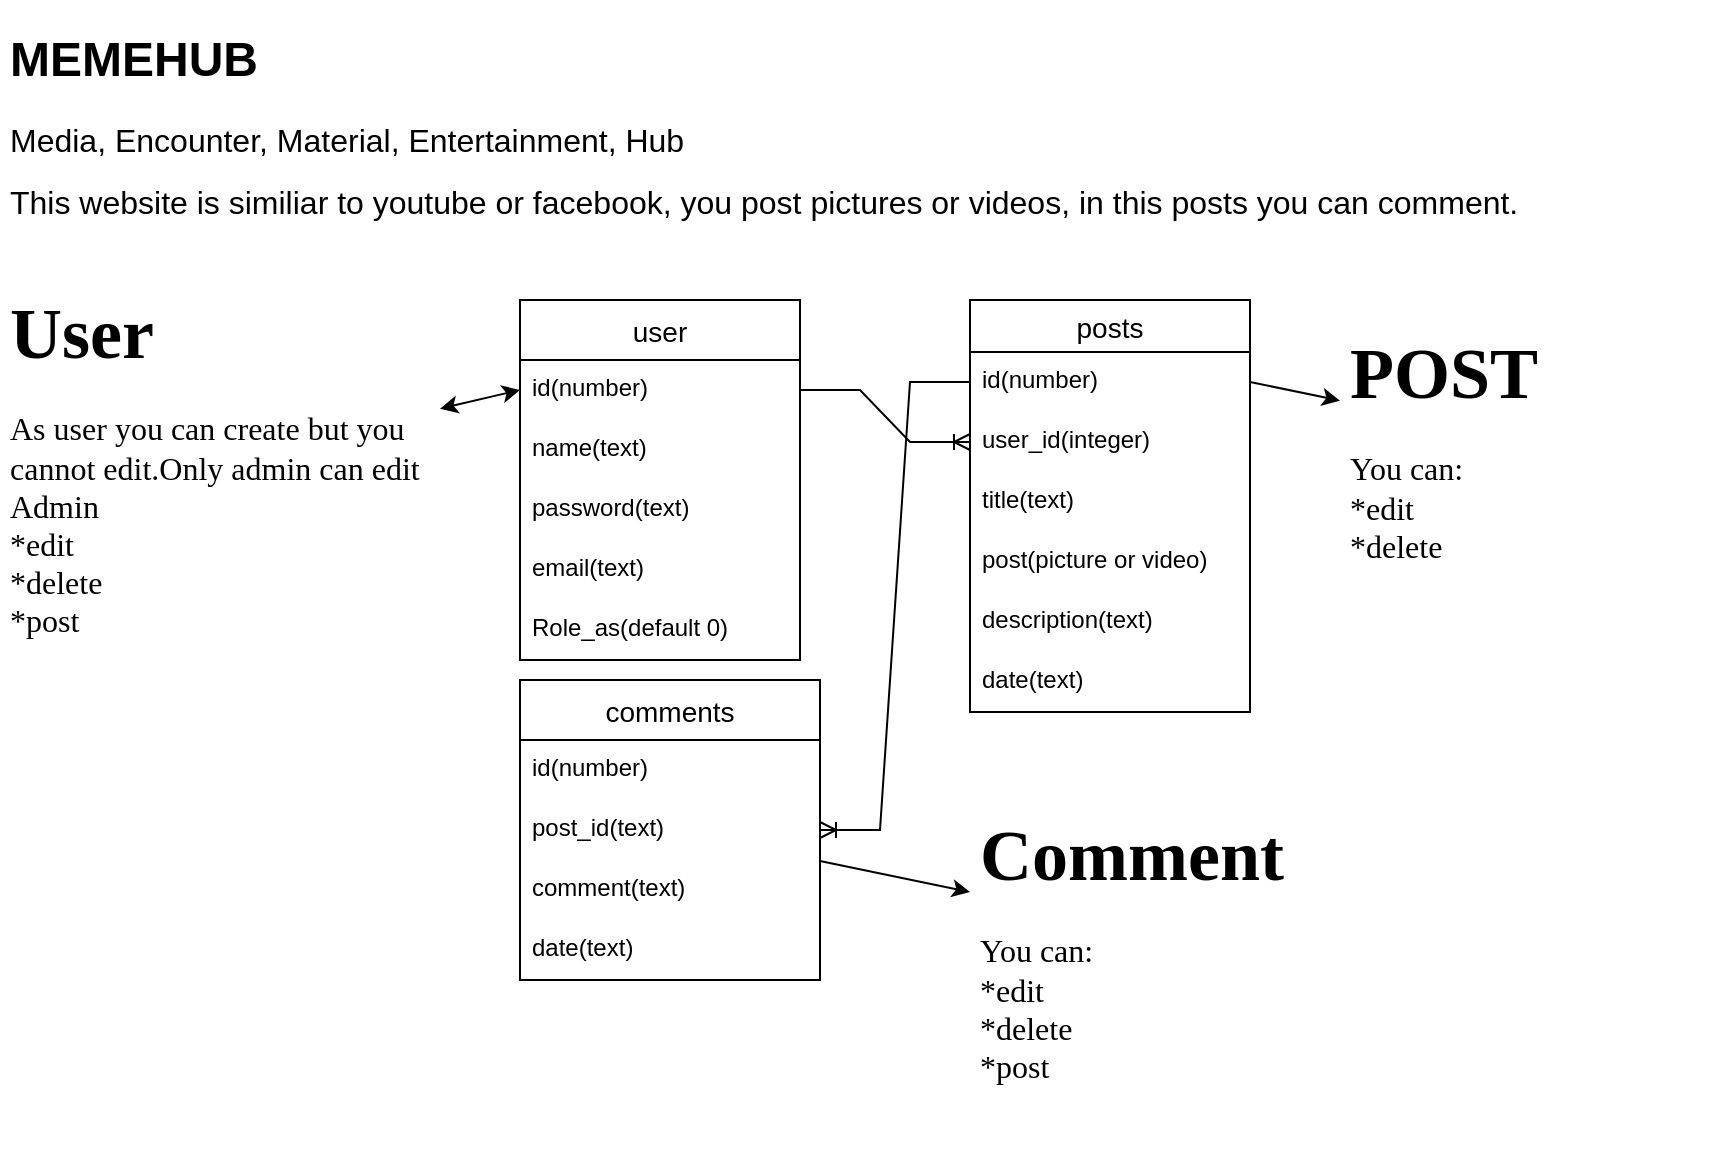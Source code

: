 <mxfile version="20.6.2" type="device"><diagram id="6MlKqC6VuBIqcS3WfdJY" name="Page-1"><mxGraphModel dx="2326" dy="2669" grid="1" gridSize="10" guides="1" tooltips="1" connect="1" arrows="1" fold="1" page="1" pageScale="1" pageWidth="850" pageHeight="2000" math="0" shadow="0"><root><mxCell id="0"/><mxCell id="1" parent="0"/><mxCell id="iXM1GSCA5U_NIvhOGnTC-18" value="posts" style="swimlane;fontStyle=0;childLayout=stackLayout;horizontal=1;startSize=26;horizontalStack=0;resizeParent=1;resizeParentMax=0;resizeLast=0;collapsible=1;marginBottom=0;align=center;fontSize=14;" parent="1" vertex="1"><mxGeometry x="355" y="140" width="140" height="206" as="geometry"/></mxCell><mxCell id="iXM1GSCA5U_NIvhOGnTC-19" value="id(number)" style="text;strokeColor=none;fillColor=none;spacingLeft=4;spacingRight=4;overflow=hidden;rotatable=0;points=[[0,0.5],[1,0.5]];portConstraint=eastwest;fontSize=12;" parent="iXM1GSCA5U_NIvhOGnTC-18" vertex="1"><mxGeometry y="26" width="140" height="30" as="geometry"/></mxCell><mxCell id="iXM1GSCA5U_NIvhOGnTC-20" value="user_id(integer)" style="text;strokeColor=none;fillColor=none;spacingLeft=4;spacingRight=4;overflow=hidden;rotatable=0;points=[[0,0.5],[1,0.5]];portConstraint=eastwest;fontSize=12;" parent="iXM1GSCA5U_NIvhOGnTC-18" vertex="1"><mxGeometry y="56" width="140" height="30" as="geometry"/></mxCell><mxCell id="iXM1GSCA5U_NIvhOGnTC-21" value="title(text)" style="text;strokeColor=none;fillColor=none;spacingLeft=4;spacingRight=4;overflow=hidden;rotatable=0;points=[[0,0.5],[1,0.5]];portConstraint=eastwest;fontSize=12;" parent="iXM1GSCA5U_NIvhOGnTC-18" vertex="1"><mxGeometry y="86" width="140" height="30" as="geometry"/></mxCell><mxCell id="iXM1GSCA5U_NIvhOGnTC-75" value="post(picture or video)" style="text;strokeColor=none;fillColor=none;spacingLeft=4;spacingRight=4;overflow=hidden;rotatable=0;points=[[0,0.5],[1,0.5]];portConstraint=eastwest;fontSize=12;" parent="iXM1GSCA5U_NIvhOGnTC-18" vertex="1"><mxGeometry y="116" width="140" height="30" as="geometry"/></mxCell><mxCell id="H01jN8ltXro0p7bD0dmX-37" value="description(text)" style="text;strokeColor=none;fillColor=none;spacingLeft=4;spacingRight=4;overflow=hidden;rotatable=0;points=[[0,0.5],[1,0.5]];portConstraint=eastwest;fontSize=12;" parent="iXM1GSCA5U_NIvhOGnTC-18" vertex="1"><mxGeometry y="146" width="140" height="30" as="geometry"/></mxCell><mxCell id="JjwdguXVhLXf6FREF6zB-13" value="date(text)" style="text;strokeColor=none;fillColor=none;spacingLeft=4;spacingRight=4;overflow=hidden;rotatable=0;points=[[0,0.5],[1,0.5]];portConstraint=eastwest;fontSize=12;" parent="iXM1GSCA5U_NIvhOGnTC-18" vertex="1"><mxGeometry y="176" width="140" height="30" as="geometry"/></mxCell><mxCell id="iXM1GSCA5U_NIvhOGnTC-30" value="user" style="swimlane;fontStyle=0;childLayout=stackLayout;horizontal=1;startSize=30;horizontalStack=0;resizeParent=1;resizeParentMax=0;resizeLast=0;collapsible=1;marginBottom=0;align=center;fontSize=14;" parent="1" vertex="1"><mxGeometry x="130" y="140" width="140" height="180" as="geometry"/></mxCell><mxCell id="iXM1GSCA5U_NIvhOGnTC-31" value="id(number)" style="text;strokeColor=none;fillColor=none;spacingLeft=4;spacingRight=4;overflow=hidden;rotatable=0;points=[[0,0.5],[1,0.5]];portConstraint=eastwest;fontSize=12;" parent="iXM1GSCA5U_NIvhOGnTC-30" vertex="1"><mxGeometry y="30" width="140" height="30" as="geometry"/></mxCell><mxCell id="iXM1GSCA5U_NIvhOGnTC-32" value="name(text)" style="text;strokeColor=none;fillColor=none;spacingLeft=4;spacingRight=4;overflow=hidden;rotatable=0;points=[[0,0.5],[1,0.5]];portConstraint=eastwest;fontSize=12;" parent="iXM1GSCA5U_NIvhOGnTC-30" vertex="1"><mxGeometry y="60" width="140" height="30" as="geometry"/></mxCell><mxCell id="JjwdguXVhLXf6FREF6zB-10" value="password(text)" style="text;strokeColor=none;fillColor=none;spacingLeft=4;spacingRight=4;overflow=hidden;rotatable=0;points=[[0,0.5],[1,0.5]];portConstraint=eastwest;fontSize=12;" parent="iXM1GSCA5U_NIvhOGnTC-30" vertex="1"><mxGeometry y="90" width="140" height="30" as="geometry"/></mxCell><mxCell id="JjwdguXVhLXf6FREF6zB-11" value="email(text)" style="text;strokeColor=none;fillColor=none;spacingLeft=4;spacingRight=4;overflow=hidden;rotatable=0;points=[[0,0.5],[1,0.5]];portConstraint=eastwest;fontSize=12;" parent="iXM1GSCA5U_NIvhOGnTC-30" vertex="1"><mxGeometry y="120" width="140" height="30" as="geometry"/></mxCell><mxCell id="JjwdguXVhLXf6FREF6zB-12" value="Role_as(default 0)" style="text;strokeColor=none;fillColor=none;spacingLeft=4;spacingRight=4;overflow=hidden;rotatable=0;points=[[0,0.5],[1,0.5]];portConstraint=eastwest;fontSize=12;" parent="iXM1GSCA5U_NIvhOGnTC-30" vertex="1"><mxGeometry y="150" width="140" height="30" as="geometry"/></mxCell><mxCell id="iXM1GSCA5U_NIvhOGnTC-59" value="comments" style="swimlane;fontStyle=0;childLayout=stackLayout;horizontal=1;startSize=30;horizontalStack=0;resizeParent=1;resizeParentMax=0;resizeLast=0;collapsible=1;marginBottom=0;align=center;fontSize=14;" parent="1" vertex="1"><mxGeometry x="130" y="330" width="150" height="150" as="geometry"/></mxCell><mxCell id="iXM1GSCA5U_NIvhOGnTC-60" value="id(number)" style="text;strokeColor=none;fillColor=none;spacingLeft=4;spacingRight=4;overflow=hidden;rotatable=0;points=[[0,0.5],[1,0.5]];portConstraint=eastwest;fontSize=12;" parent="iXM1GSCA5U_NIvhOGnTC-59" vertex="1"><mxGeometry y="30" width="150" height="30" as="geometry"/></mxCell><mxCell id="vVPDkOQeUNcIYiX5Zm6P-1" value="post_id(text)" style="text;strokeColor=none;fillColor=none;spacingLeft=4;spacingRight=4;overflow=hidden;rotatable=0;points=[[0,0.5],[1,0.5]];portConstraint=eastwest;fontSize=12;" parent="iXM1GSCA5U_NIvhOGnTC-59" vertex="1"><mxGeometry y="60" width="150" height="30" as="geometry"/></mxCell><mxCell id="iXM1GSCA5U_NIvhOGnTC-62" value="comment(text)" style="text;strokeColor=none;fillColor=none;spacingLeft=4;spacingRight=4;overflow=hidden;rotatable=0;points=[[0,0.5],[1,0.5]];portConstraint=eastwest;fontSize=12;" parent="iXM1GSCA5U_NIvhOGnTC-59" vertex="1"><mxGeometry y="90" width="150" height="30" as="geometry"/></mxCell><mxCell id="H01jN8ltXro0p7bD0dmX-2" value="date(text)" style="text;strokeColor=none;fillColor=none;spacingLeft=4;spacingRight=4;overflow=hidden;rotatable=0;points=[[0,0.5],[1,0.5]];portConstraint=eastwest;fontSize=12;" parent="iXM1GSCA5U_NIvhOGnTC-59" vertex="1"><mxGeometry y="120" width="150" height="30" as="geometry"/></mxCell><mxCell id="JjwdguXVhLXf6FREF6zB-15" value="" style="edgeStyle=entityRelationEdgeStyle;fontSize=12;html=1;endArrow=ERoneToMany;rounded=0;" parent="1" source="iXM1GSCA5U_NIvhOGnTC-31" target="iXM1GSCA5U_NIvhOGnTC-20" edge="1"><mxGeometry width="100" height="100" relative="1" as="geometry"><mxPoint x="390" y="390" as="sourcePoint"/><mxPoint x="490" y="290" as="targetPoint"/></mxGeometry></mxCell><mxCell id="uAauWqxehe3CFDBf31ga-3" value="&lt;h1&gt;&lt;font style=&quot;font-size: 24px;&quot;&gt;MEMEHUB&lt;/font&gt;&lt;/h1&gt;&lt;p&gt;&lt;font size=&quot;3&quot;&gt;Media, Encounter, Material, Entertainment, Hub&lt;br&gt;&lt;/font&gt;&lt;/p&gt;&lt;p&gt;&lt;font size=&quot;3&quot;&gt;This website is similiar to youtube or facebook, you post pictures or videos, in this posts you can comment.&lt;/font&gt;&lt;/p&gt;" style="text;html=1;strokeColor=none;fillColor=none;spacing=5;spacingTop=-20;whiteSpace=wrap;overflow=hidden;rounded=0;" parent="1" vertex="1"><mxGeometry x="-130" width="790" height="120" as="geometry"/></mxCell><mxCell id="uAauWqxehe3CFDBf31ga-4" value="&lt;h1&gt;&lt;font style=&quot;font-size: 36px;&quot;&gt;POST&lt;/font&gt;&lt;/h1&gt;&lt;p&gt;&lt;font size=&quot;3&quot;&gt;You can:&lt;br&gt;*edit&lt;br&gt;*delete&lt;br&gt;&lt;span style=&quot;background-color: initial;&quot;&gt;*post&lt;/span&gt;&lt;/font&gt;&lt;/p&gt;" style="text;html=1;strokeColor=none;fillColor=none;spacing=5;spacingTop=-20;whiteSpace=wrap;overflow=hidden;rounded=0;fontFamily=Comic Sans MS;" parent="1" vertex="1"><mxGeometry x="540" y="150" width="190" height="120" as="geometry"/></mxCell><mxCell id="uAauWqxehe3CFDBf31ga-5" value="&lt;h1&gt;&lt;span style=&quot;font-size: 36px;&quot;&gt;Comment&lt;/span&gt;&lt;/h1&gt;&lt;p&gt;&lt;font size=&quot;3&quot;&gt;You can:&lt;br&gt;*edit&lt;br&gt;*delete&lt;br&gt;&lt;span style=&quot;background-color: initial;&quot;&gt;*post&lt;/span&gt;&lt;/font&gt;&lt;/p&gt;" style="text;html=1;strokeColor=none;fillColor=none;spacing=5;spacingTop=-20;whiteSpace=wrap;overflow=hidden;rounded=0;fontFamily=Comic Sans MS;" parent="1" vertex="1"><mxGeometry x="355" y="391" width="190" height="180" as="geometry"/></mxCell><mxCell id="uAauWqxehe3CFDBf31ga-6" value="" style="endArrow=classic;html=1;rounded=0;fontFamily=Comic Sans MS;fontSize=24;entryX=0;entryY=0.25;entryDx=0;entryDy=0;" parent="1" source="iXM1GSCA5U_NIvhOGnTC-59" target="uAauWqxehe3CFDBf31ga-5" edge="1"><mxGeometry width="50" height="50" relative="1" as="geometry"><mxPoint x="370" y="310" as="sourcePoint"/><mxPoint x="420" y="260" as="targetPoint"/></mxGeometry></mxCell><mxCell id="uAauWqxehe3CFDBf31ga-7" value="" style="endArrow=classic;html=1;rounded=0;fontFamily=Comic Sans MS;fontSize=24;exitX=1;exitY=0.5;exitDx=0;exitDy=0;" parent="1" source="iXM1GSCA5U_NIvhOGnTC-19" target="uAauWqxehe3CFDBf31ga-4" edge="1"><mxGeometry width="50" height="50" relative="1" as="geometry"><mxPoint x="370" y="310" as="sourcePoint"/><mxPoint x="420" y="260" as="targetPoint"/></mxGeometry></mxCell><mxCell id="uAauWqxehe3CFDBf31ga-8" value="&lt;h1&gt;&lt;span style=&quot;font-size: 36px;&quot;&gt;User&lt;/span&gt;&lt;/h1&gt;&lt;p&gt;&lt;font size=&quot;3&quot;&gt;As user you can create but you cannot edit.Only admin can edit&lt;br&gt;Admin&lt;br&gt;*edit&lt;br&gt;*delete&lt;br&gt;&lt;span style=&quot;background-color: initial;&quot;&gt;*post&lt;/span&gt;&lt;/font&gt;&lt;/p&gt;" style="text;html=1;strokeColor=none;fillColor=none;spacing=5;spacingTop=-20;whiteSpace=wrap;overflow=hidden;rounded=0;fontFamily=Comic Sans MS;" parent="1" vertex="1"><mxGeometry x="-130" y="130" width="220" height="180" as="geometry"/></mxCell><mxCell id="uAauWqxehe3CFDBf31ga-9" value="" style="endArrow=classic;startArrow=classic;html=1;rounded=0;fontFamily=Comic Sans MS;fontSize=24;entryX=0;entryY=0.5;entryDx=0;entryDy=0;" parent="1" source="uAauWqxehe3CFDBf31ga-8" target="iXM1GSCA5U_NIvhOGnTC-31" edge="1"><mxGeometry width="50" height="50" relative="1" as="geometry"><mxPoint x="380" y="310" as="sourcePoint"/><mxPoint x="430" y="260" as="targetPoint"/></mxGeometry></mxCell><mxCell id="wNMw-6pi-4lSciFm4Fep-3" value="" style="edgeStyle=entityRelationEdgeStyle;fontSize=12;html=1;endArrow=ERoneToMany;rounded=0;" edge="1" parent="1" source="iXM1GSCA5U_NIvhOGnTC-19" target="vVPDkOQeUNcIYiX5Zm6P-1"><mxGeometry width="100" height="100" relative="1" as="geometry"><mxPoint x="280" y="195" as="sourcePoint"/><mxPoint x="365" y="221" as="targetPoint"/></mxGeometry></mxCell></root></mxGraphModel></diagram></mxfile>
